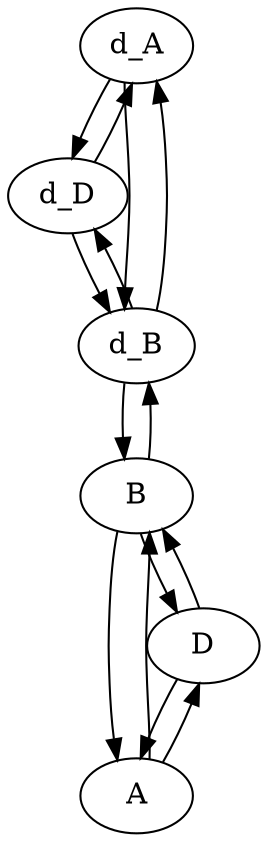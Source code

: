 strict digraph "" {
	d_A	[open=False];
	d_D	[open=False];
	d_A -> d_D	[rate=k3];
	d_B	[open=False];
	d_A -> d_B	[rate=k2];
	d_D -> d_A	[rate=k4];
	d_D -> d_B	[rate=k6];
	d_B -> d_A	[rate=k1];
	d_B -> d_D	[rate=k5];
	B	[open=True];
	d_B -> B	[rate=drug_off];
	A	[open=False];
	D	[open=False];
	A -> D	[rate=d_k3];
	A -> B	[rate=d_k2];
	D -> A	[rate=d_k4];
	D -> B	[rate=d_k6];
	B -> d_B	[rate=drug_on];
	B -> A	[rate=d_k1];
	B -> D	[rate=d_k5];
}
